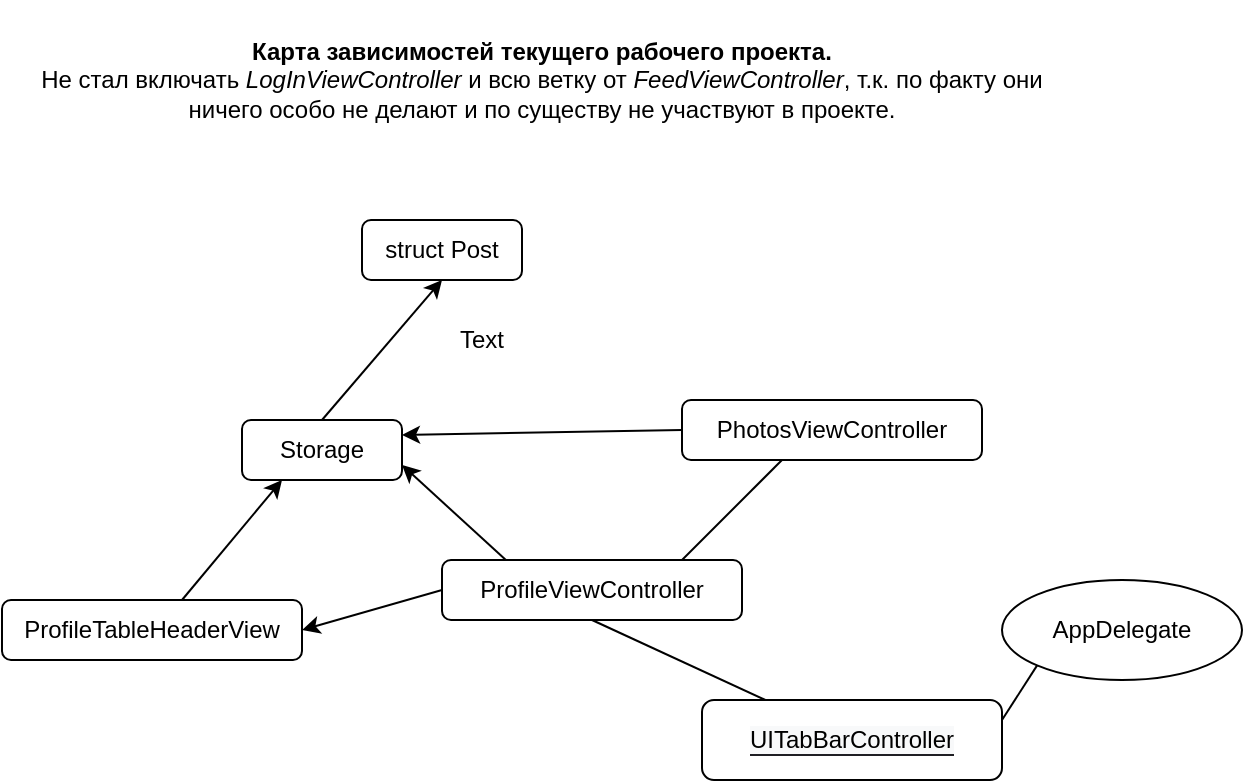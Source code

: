 <mxfile version="14.1.1" type="github">
  <diagram id="R2lEEEUBdFMjLlhIrx00" name="Page-1">
    <mxGraphModel dx="1186" dy="679" grid="1" gridSize="10" guides="1" tooltips="1" connect="1" arrows="1" fold="1" page="1" pageScale="1" pageWidth="850" pageHeight="1100" math="0" shadow="0" extFonts="Permanent Marker^https://fonts.googleapis.com/css?family=Permanent+Marker">
      <root>
        <mxCell id="0" />
        <mxCell id="1" parent="0" />
        <mxCell id="IdmwQZNdr4udqNdCdOgX-1" value="AppDelegate" style="ellipse;whiteSpace=wrap;html=1;" vertex="1" parent="1">
          <mxGeometry x="660" y="370" width="120" height="50" as="geometry" />
        </mxCell>
        <mxCell id="IdmwQZNdr4udqNdCdOgX-2" value="&lt;p class=&quot;p1&quot; style=&quot;margin: 0px ; font-stretch: normal ; line-height: normal ; font-family: &amp;#34;menlo&amp;#34; ; color: rgb(208 , 168 , 255) ; background-color: rgb(31 , 31 , 36)&quot;&gt;&lt;span style=&quot;color: rgb(0 , 0 , 0) ; font-family: &amp;#34;helvetica&amp;#34; ; background-color: rgb(248 , 249 , 250)&quot;&gt;UITabBarController&lt;/span&gt;&lt;br&gt;&lt;/p&gt;" style="rounded=1;whiteSpace=wrap;html=1;" vertex="1" parent="1">
          <mxGeometry x="510" y="430" width="150" height="40" as="geometry" />
        </mxCell>
        <mxCell id="IdmwQZNdr4udqNdCdOgX-5" value="" style="endArrow=none;html=1;entryX=0;entryY=1;entryDx=0;entryDy=0;" edge="1" parent="1" target="IdmwQZNdr4udqNdCdOgX-1">
          <mxGeometry width="50" height="50" relative="1" as="geometry">
            <mxPoint x="660" y="440" as="sourcePoint" />
            <mxPoint x="680" y="410" as="targetPoint" />
          </mxGeometry>
        </mxCell>
        <mxCell id="IdmwQZNdr4udqNdCdOgX-6" value="ProfileViewController" style="rounded=1;whiteSpace=wrap;html=1;" vertex="1" parent="1">
          <mxGeometry x="380" y="360" width="150" height="30" as="geometry" />
        </mxCell>
        <mxCell id="IdmwQZNdr4udqNdCdOgX-7" value="" style="endArrow=none;html=1;entryX=0.5;entryY=1;entryDx=0;entryDy=0;" edge="1" parent="1" source="IdmwQZNdr4udqNdCdOgX-2" target="IdmwQZNdr4udqNdCdOgX-6">
          <mxGeometry width="50" height="50" relative="1" as="geometry">
            <mxPoint x="500" y="430" as="sourcePoint" />
            <mxPoint x="550" y="380" as="targetPoint" />
          </mxGeometry>
        </mxCell>
        <mxCell id="IdmwQZNdr4udqNdCdOgX-8" value="PhotosViewController" style="rounded=1;whiteSpace=wrap;html=1;" vertex="1" parent="1">
          <mxGeometry x="500" y="280" width="150" height="30" as="geometry" />
        </mxCell>
        <mxCell id="IdmwQZNdr4udqNdCdOgX-9" value="" style="endArrow=none;html=1;" edge="1" parent="1">
          <mxGeometry width="50" height="50" relative="1" as="geometry">
            <mxPoint x="500" y="360" as="sourcePoint" />
            <mxPoint x="550" y="310" as="targetPoint" />
          </mxGeometry>
        </mxCell>
        <mxCell id="IdmwQZNdr4udqNdCdOgX-10" value="Storage" style="rounded=1;whiteSpace=wrap;html=1;" vertex="1" parent="1">
          <mxGeometry x="280" y="290" width="80" height="30" as="geometry" />
        </mxCell>
        <mxCell id="IdmwQZNdr4udqNdCdOgX-11" value="struct Post" style="rounded=1;whiteSpace=wrap;html=1;" vertex="1" parent="1">
          <mxGeometry x="340" y="190" width="80" height="30" as="geometry" />
        </mxCell>
        <mxCell id="IdmwQZNdr4udqNdCdOgX-12" value="" style="endArrow=classic;html=1;entryX=0.5;entryY=1;entryDx=0;entryDy=0;" edge="1" parent="1" target="IdmwQZNdr4udqNdCdOgX-11">
          <mxGeometry width="50" height="50" relative="1" as="geometry">
            <mxPoint x="320" y="290" as="sourcePoint" />
            <mxPoint x="370" y="240" as="targetPoint" />
          </mxGeometry>
        </mxCell>
        <mxCell id="IdmwQZNdr4udqNdCdOgX-13" value="" style="endArrow=classic;html=1;exitX=0.213;exitY=0;exitDx=0;exitDy=0;exitPerimeter=0;entryX=1;entryY=0.75;entryDx=0;entryDy=0;" edge="1" parent="1" source="IdmwQZNdr4udqNdCdOgX-6" target="IdmwQZNdr4udqNdCdOgX-10">
          <mxGeometry width="50" height="50" relative="1" as="geometry">
            <mxPoint x="380" y="350" as="sourcePoint" />
            <mxPoint x="320" y="330" as="targetPoint" />
          </mxGeometry>
        </mxCell>
        <mxCell id="IdmwQZNdr4udqNdCdOgX-14" value="ProfileTableHeaderView" style="rounded=1;whiteSpace=wrap;html=1;" vertex="1" parent="1">
          <mxGeometry x="160" y="380" width="150" height="30" as="geometry" />
        </mxCell>
        <mxCell id="IdmwQZNdr4udqNdCdOgX-15" value="" style="endArrow=classic;html=1;exitX=0;exitY=0.5;exitDx=0;exitDy=0;entryX=1;entryY=0.5;entryDx=0;entryDy=0;" edge="1" parent="1" source="IdmwQZNdr4udqNdCdOgX-6" target="IdmwQZNdr4udqNdCdOgX-14">
          <mxGeometry width="50" height="50" relative="1" as="geometry">
            <mxPoint x="380" y="400" as="sourcePoint" />
            <mxPoint x="310" y="390" as="targetPoint" />
          </mxGeometry>
        </mxCell>
        <mxCell id="IdmwQZNdr4udqNdCdOgX-16" value="" style="endArrow=classic;html=1;entryX=0.25;entryY=1;entryDx=0;entryDy=0;" edge="1" parent="1" target="IdmwQZNdr4udqNdCdOgX-10">
          <mxGeometry width="50" height="50" relative="1" as="geometry">
            <mxPoint x="250" y="380" as="sourcePoint" />
            <mxPoint x="300" y="330" as="targetPoint" />
          </mxGeometry>
        </mxCell>
        <mxCell id="IdmwQZNdr4udqNdCdOgX-17" value="" style="endArrow=classic;html=1;exitX=0;exitY=0.5;exitDx=0;exitDy=0;entryX=1;entryY=0.25;entryDx=0;entryDy=0;" edge="1" parent="1" source="IdmwQZNdr4udqNdCdOgX-8" target="IdmwQZNdr4udqNdCdOgX-10">
          <mxGeometry width="50" height="50" relative="1" as="geometry">
            <mxPoint x="500" y="300" as="sourcePoint" />
            <mxPoint x="410" y="260" as="targetPoint" />
          </mxGeometry>
        </mxCell>
        <mxCell id="IdmwQZNdr4udqNdCdOgX-18" value="Text" style="text;html=1;strokeColor=none;fillColor=none;align=center;verticalAlign=middle;whiteSpace=wrap;rounded=0;" vertex="1" parent="1">
          <mxGeometry x="380" y="240" width="40" height="20" as="geometry" />
        </mxCell>
        <mxCell id="IdmwQZNdr4udqNdCdOgX-19" value="&lt;b&gt;Карта зависимостей текущего рабочего проекта.&lt;/b&gt;&lt;br&gt;Не стал включать&amp;nbsp;&lt;i&gt;LogInViewController&lt;/i&gt; и всю ветку от &lt;i&gt;FeedViewController&lt;/i&gt;, т.к. по факту они ничего особо не делают и по существу не участвуют в проекте." style="text;html=1;strokeColor=none;fillColor=none;align=center;verticalAlign=middle;whiteSpace=wrap;rounded=0;" vertex="1" parent="1">
          <mxGeometry x="160" y="80" width="540" height="80" as="geometry" />
        </mxCell>
      </root>
    </mxGraphModel>
  </diagram>
</mxfile>
